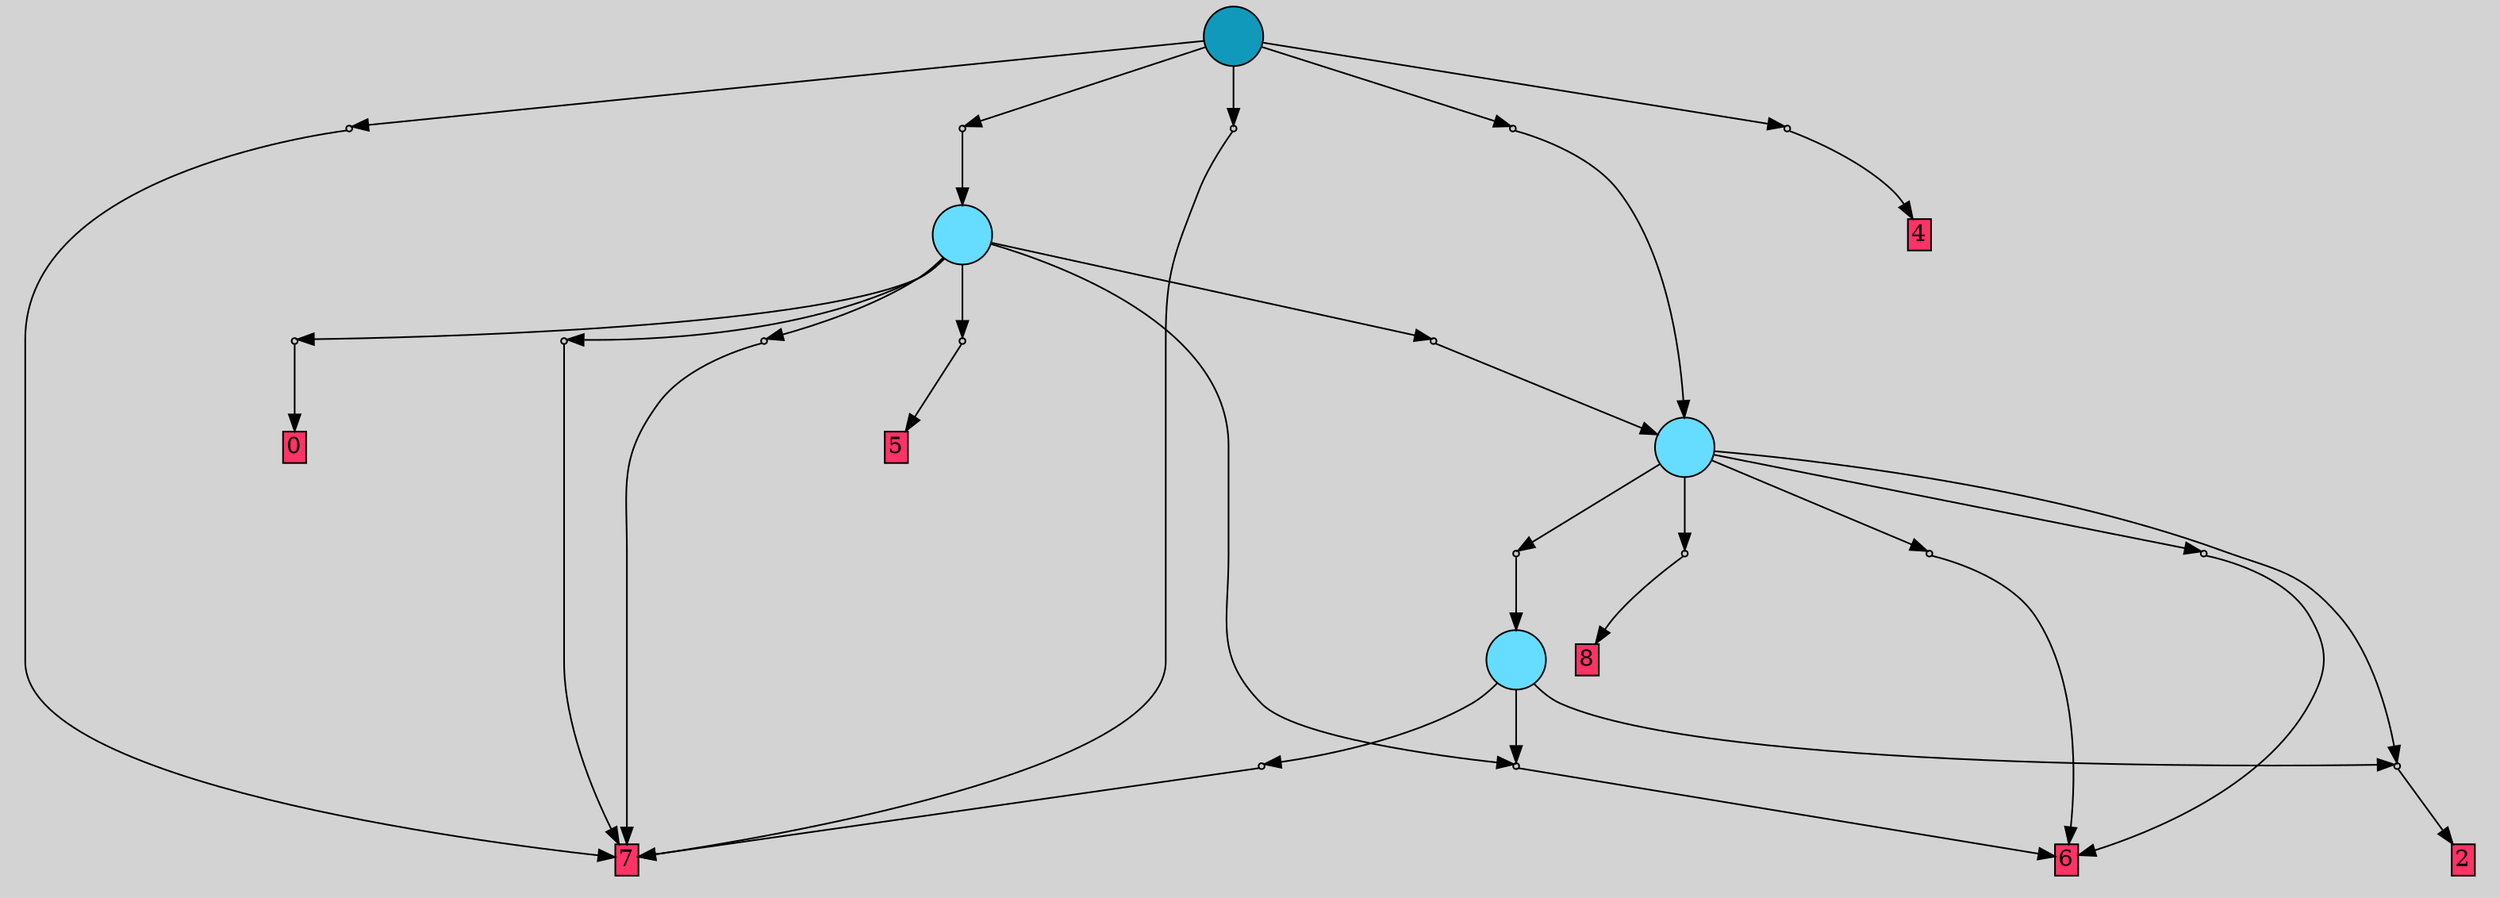 // File exported with GEGELATI v2.0.0
// On the 2025-07-24 17:11:19
// With the class File::TPGGraphDotExporter
digraph{
	graph[pad = "0.212, 0.055" bgcolor = lightgray]
	node[shape=circle style = filled label = ""]
		T66 [fillcolor="#66ddff"]
		T113 [fillcolor="#66ddff"]
		T120 [fillcolor="#66ddff"]
		T130 [fillcolor="#1199bb"]
		P948 [fillcolor="#cccccc" shape=point label="0"] //
		I948 [shape=box style=invis label="6|1&1|6#0|7&#92;n3|0&1|8#0|1&#92;n"] 
		P948 -> I948[style=invis]
		A106 [fillcolor="#ff3366" shape=box margin=0.03 width=0 height=0 label="6"]
		T66 -> P948 -> A106
		P949 [fillcolor="#cccccc" shape=point label="0"] //
		I949 [shape=box style=invis label="8|0&1|7#1|1&#92;n2|0&1|1#0|0&#92;n"] 
		P949 -> I949[style=invis]
		A107 [fillcolor="#ff3366" shape=box margin=0.03 width=0 height=0 label="7"]
		T66 -> P949 -> A107
		P950 [fillcolor="#cccccc" shape=point label="0"] //
		I950 [shape=box style=invis label="5|3&1|0#0|7&#92;n4|0&0|3#1|8&#92;n"] 
		P950 -> I950[style=invis]
		A102 [fillcolor="#ff3366" shape=box margin=0.03 width=0 height=0 label="2"]
		T66 -> P950 -> A102
		P951 [fillcolor="#cccccc" shape=point label="0"] //
		I951 [shape=box style=invis label="8|0&1|7#1|1&#92;n"] 
		P951 -> I951[style=invis]
		T113 -> P951 -> T66
		T113 -> P950
		P952 [fillcolor="#cccccc" shape=point label="0"] //
		I952 [shape=box style=invis label="1|0&1|3#1|6&#92;n"] 
		P952 -> I952[style=invis]
		A106 [fillcolor="#ff3366" shape=box margin=0.03 width=0 height=0 label="6"]
		T113 -> P952 -> A106
		P953 [fillcolor="#cccccc" shape=point label="0"] //
		I953 [shape=box style=invis label="3|6&1|8#1|7&#92;n5|0&0|6#0|5&#92;n2|0&0|8#1|1&#92;n"] 
		P953 -> I953[style=invis]
		A108 [fillcolor="#ff3366" shape=box margin=0.03 width=0 height=0 label="8"]
		T113 -> P953 -> A108
		P954 [fillcolor="#cccccc" shape=point label="0"] //
		I954 [shape=box style=invis label="3|0&1|2#1|0&#92;n"] 
		P954 -> I954[style=invis]
		A106 [fillcolor="#ff3366" shape=box margin=0.03 width=0 height=0 label="6"]
		T113 -> P954 -> A106
		P955 [fillcolor="#cccccc" shape=point label="0"] //
		I955 [shape=box style=invis label="1|0&1|1#1|2&#92;n"] 
		P955 -> I955[style=invis]
		A100 [fillcolor="#ff3366" shape=box margin=0.03 width=0 height=0 label="0"]
		T120 -> P955 -> A100
		P956 [fillcolor="#cccccc" shape=point label="0"] //
		I956 [shape=box style=invis label="2|0&1|4#1|3&#92;n4|0&0|0#0|4&#92;n"] 
		P956 -> I956[style=invis]
		T120 -> P956 -> T113
		P957 [fillcolor="#cccccc" shape=point label="0"] //
		I957 [shape=box style=invis label="4|3&1|3#0|6&#92;n0|0&1|4#0|3&#92;n"] 
		P957 -> I957[style=invis]
		A107 [fillcolor="#ff3366" shape=box margin=0.03 width=0 height=0 label="7"]
		T120 -> P957 -> A107
		T120 -> P948
		P958 [fillcolor="#cccccc" shape=point label="0"] //
		I958 [shape=box style=invis label="3|7&1|5#0|3&#92;n5|6&0|8#1|7&#92;n0|0&0|7#0|6&#92;n"] 
		P958 -> I958[style=invis]
		A107 [fillcolor="#ff3366" shape=box margin=0.03 width=0 height=0 label="7"]
		T120 -> P958 -> A107
		P959 [fillcolor="#cccccc" shape=point label="0"] //
		I959 [shape=box style=invis label="1|0&1|2#1|7&#92;n"] 
		P959 -> I959[style=invis]
		A105 [fillcolor="#ff3366" shape=box margin=0.03 width=0 height=0 label="5"]
		T120 -> P959 -> A105
		P960 [fillcolor="#cccccc" shape=point label="0"] //
		I960 [shape=box style=invis label="8|3&1|2#1|8&#92;n0|4&1|5#0|3&#92;n8|0&1|3#0|4&#92;n"] 
		P960 -> I960[style=invis]
		T130 -> P960 -> T120
		P961 [fillcolor="#cccccc" shape=point label="0"] //
		I961 [shape=box style=invis label="1|0&1|7#1|5&#92;n"] 
		P961 -> I961[style=invis]
		A107 [fillcolor="#ff3366" shape=box margin=0.03 width=0 height=0 label="7"]
		T130 -> P961 -> A107
		P962 [fillcolor="#cccccc" shape=point label="0"] //
		I962 [shape=box style=invis label="2|6&1|5#1|1&#92;n2|0&0|6#1|3&#92;n"] 
		P962 -> I962[style=invis]
		T130 -> P962 -> T113
		P963 [fillcolor="#cccccc" shape=point label="0"] //
		I963 [shape=box style=invis label="1|0&1|1#1|4&#92;n"] 
		P963 -> I963[style=invis]
		A104 [fillcolor="#ff3366" shape=box margin=0.03 width=0 height=0 label="4"]
		T130 -> P963 -> A104
		P964 [fillcolor="#cccccc" shape=point label="0"] //
		I964 [shape=box style=invis label="2|0&1|1#1|7&#92;n"] 
		P964 -> I964[style=invis]
		A107 [fillcolor="#ff3366" shape=box margin=0.03 width=0 height=0 label="7"]
		T130 -> P964 -> A107
		{ rank= same T130 }
}
